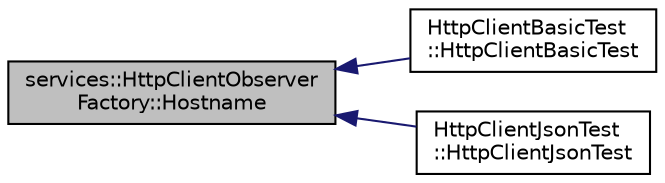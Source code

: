 digraph "services::HttpClientObserverFactory::Hostname"
{
 // INTERACTIVE_SVG=YES
  edge [fontname="Helvetica",fontsize="10",labelfontname="Helvetica",labelfontsize="10"];
  node [fontname="Helvetica",fontsize="10",shape=record];
  rankdir="LR";
  Node11 [label="services::HttpClientObserver\lFactory::Hostname",height=0.2,width=0.4,color="black", fillcolor="grey75", style="filled", fontcolor="black"];
  Node11 -> Node12 [dir="back",color="midnightblue",fontsize="10",style="solid",fontname="Helvetica"];
  Node12 [label="HttpClientBasicTest\l::HttpClientBasicTest",height=0.2,width=0.4,color="black", fillcolor="white", style="filled",URL="$dc/dad/class_http_client_basic_test.html#a9d77e46c5394eee171dffbca49833ffc"];
  Node11 -> Node13 [dir="back",color="midnightblue",fontsize="10",style="solid",fontname="Helvetica"];
  Node13 [label="HttpClientJsonTest\l::HttpClientJsonTest",height=0.2,width=0.4,color="black", fillcolor="white", style="filled",URL="$d5/d06/class_http_client_json_test.html#aa00bea486e253e25d40c6c69fc9c86b9"];
}
